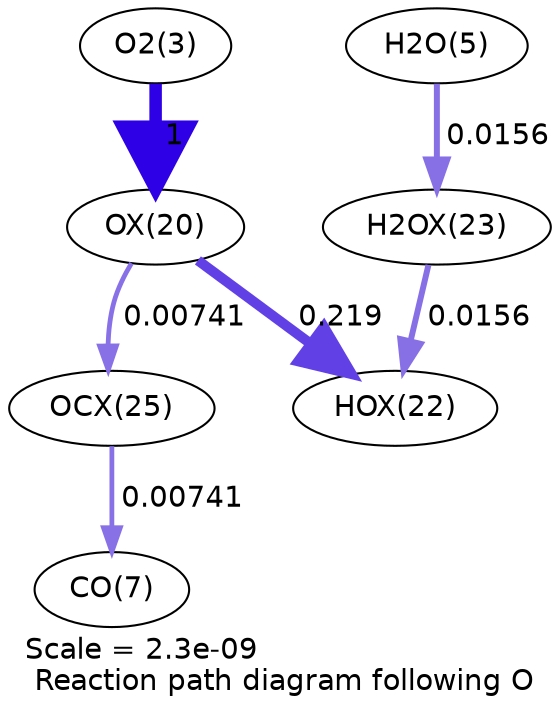 digraph reaction_paths {
center=1;
s5 -> s57[fontname="Helvetica", penwidth=6, arrowsize=3, color="0.7, 1.5, 0.9"
, label=" 1"];
s57 -> s59[fontname="Helvetica", penwidth=4.85, arrowsize=2.43, color="0.7, 0.719, 0.9"
, label=" 0.219"];
s57 -> s62[fontname="Helvetica", penwidth=2.3, arrowsize=1.15, color="0.7, 0.507, 0.9"
, label=" 0.00741"];
s60 -> s59[fontname="Helvetica", penwidth=2.86, arrowsize=1.43, color="0.7, 0.516, 0.9"
, label=" 0.0156"];
s7 -> s60[fontname="Helvetica", penwidth=2.86, arrowsize=1.43, color="0.7, 0.516, 0.9"
, label=" 0.0156"];
s62 -> s9[fontname="Helvetica", penwidth=2.3, arrowsize=1.15, color="0.7, 0.507, 0.9"
, label=" 0.00741"];
s5 [ fontname="Helvetica", label="O2(3)"];
s7 [ fontname="Helvetica", label="H2O(5)"];
s9 [ fontname="Helvetica", label="CO(7)"];
s57 [ fontname="Helvetica", label="OX(20)"];
s59 [ fontname="Helvetica", label="HOX(22)"];
s60 [ fontname="Helvetica", label="H2OX(23)"];
s62 [ fontname="Helvetica", label="OCX(25)"];
 label = "Scale = 2.3e-09\l Reaction path diagram following O";
 fontname = "Helvetica";
}
